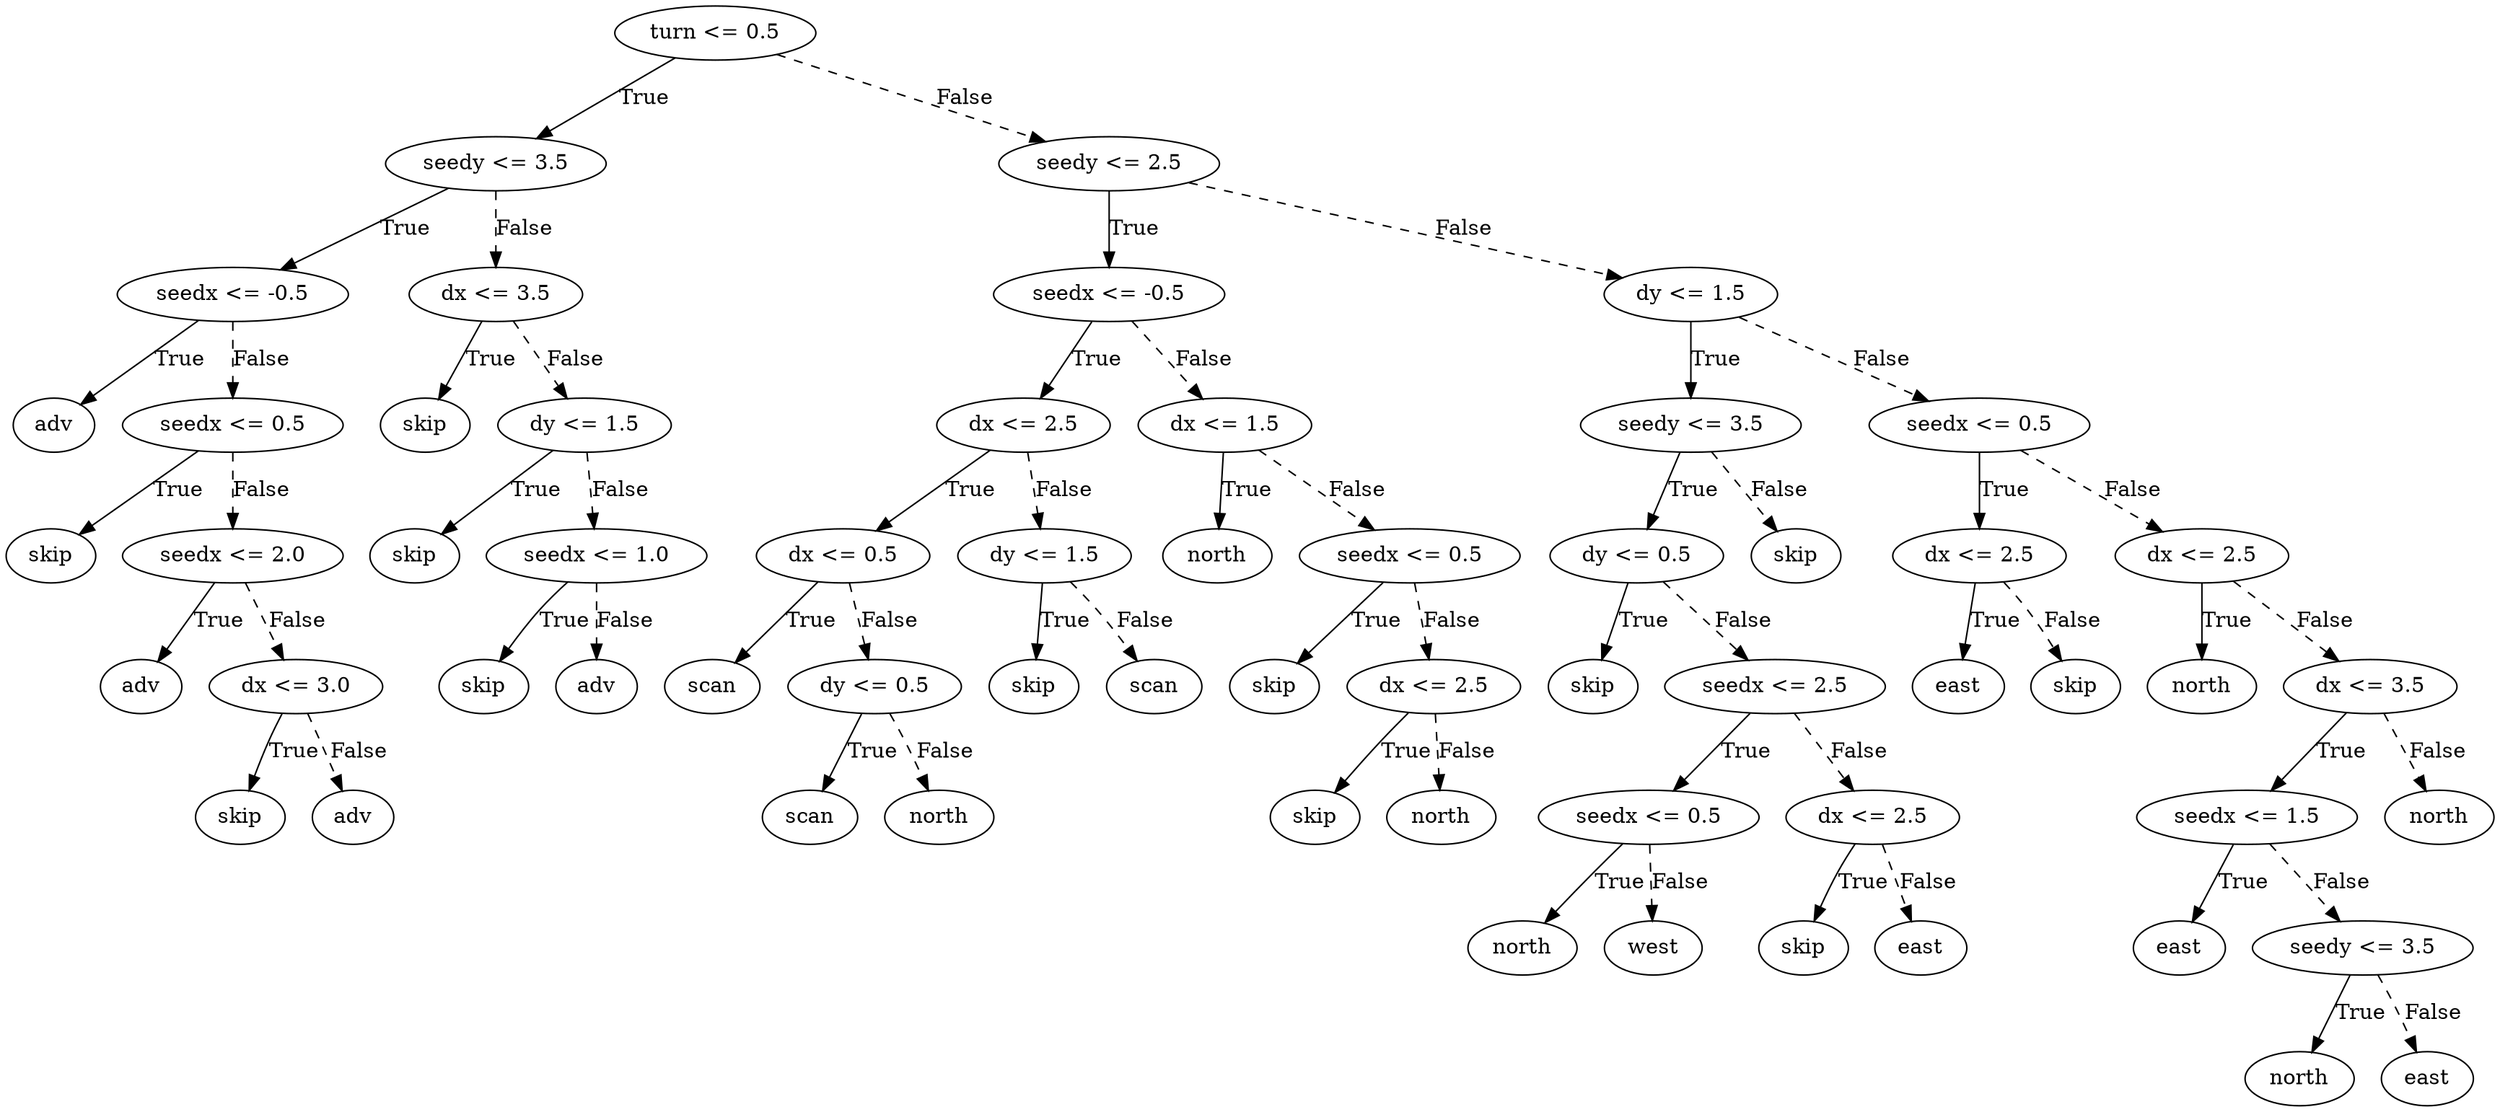 digraph {
0 [label="turn <= 0.5"];
1 [label="seedy <= 3.5"];
2 [label="seedx <= -0.5"];
3 [label="adv"];
2 -> 3 [label="True"];
4 [label="seedx <= 0.5"];
5 [label="skip"];
4 -> 5 [label="True"];
6 [label="seedx <= 2.0"];
7 [label="adv"];
6 -> 7 [label="True"];
8 [label="dx <= 3.0"];
9 [label="skip"];
8 -> 9 [label="True"];
10 [label="adv"];
8 -> 10 [style="dashed", label="False"];
6 -> 8 [style="dashed", label="False"];
4 -> 6 [style="dashed", label="False"];
2 -> 4 [style="dashed", label="False"];
1 -> 2 [label="True"];
11 [label="dx <= 3.5"];
12 [label="skip"];
11 -> 12 [label="True"];
13 [label="dy <= 1.5"];
14 [label="skip"];
13 -> 14 [label="True"];
15 [label="seedx <= 1.0"];
16 [label="skip"];
15 -> 16 [label="True"];
17 [label="adv"];
15 -> 17 [style="dashed", label="False"];
13 -> 15 [style="dashed", label="False"];
11 -> 13 [style="dashed", label="False"];
1 -> 11 [style="dashed", label="False"];
0 -> 1 [label="True"];
18 [label="seedy <= 2.5"];
19 [label="seedx <= -0.5"];
20 [label="dx <= 2.5"];
21 [label="dx <= 0.5"];
22 [label="scan"];
21 -> 22 [label="True"];
23 [label="dy <= 0.5"];
24 [label="scan"];
23 -> 24 [label="True"];
25 [label="north"];
23 -> 25 [style="dashed", label="False"];
21 -> 23 [style="dashed", label="False"];
20 -> 21 [label="True"];
26 [label="dy <= 1.5"];
27 [label="skip"];
26 -> 27 [label="True"];
28 [label="scan"];
26 -> 28 [style="dashed", label="False"];
20 -> 26 [style="dashed", label="False"];
19 -> 20 [label="True"];
29 [label="dx <= 1.5"];
30 [label="north"];
29 -> 30 [label="True"];
31 [label="seedx <= 0.5"];
32 [label="skip"];
31 -> 32 [label="True"];
33 [label="dx <= 2.5"];
34 [label="skip"];
33 -> 34 [label="True"];
35 [label="north"];
33 -> 35 [style="dashed", label="False"];
31 -> 33 [style="dashed", label="False"];
29 -> 31 [style="dashed", label="False"];
19 -> 29 [style="dashed", label="False"];
18 -> 19 [label="True"];
36 [label="dy <= 1.5"];
37 [label="seedy <= 3.5"];
38 [label="dy <= 0.5"];
39 [label="skip"];
38 -> 39 [label="True"];
40 [label="seedx <= 2.5"];
41 [label="seedx <= 0.5"];
42 [label="north"];
41 -> 42 [label="True"];
43 [label="west"];
41 -> 43 [style="dashed", label="False"];
40 -> 41 [label="True"];
44 [label="dx <= 2.5"];
45 [label="skip"];
44 -> 45 [label="True"];
46 [label="east"];
44 -> 46 [style="dashed", label="False"];
40 -> 44 [style="dashed", label="False"];
38 -> 40 [style="dashed", label="False"];
37 -> 38 [label="True"];
47 [label="skip"];
37 -> 47 [style="dashed", label="False"];
36 -> 37 [label="True"];
48 [label="seedx <= 0.5"];
49 [label="dx <= 2.5"];
50 [label="east"];
49 -> 50 [label="True"];
51 [label="skip"];
49 -> 51 [style="dashed", label="False"];
48 -> 49 [label="True"];
52 [label="dx <= 2.5"];
53 [label="north"];
52 -> 53 [label="True"];
54 [label="dx <= 3.5"];
55 [label="seedx <= 1.5"];
56 [label="east"];
55 -> 56 [label="True"];
57 [label="seedy <= 3.5"];
58 [label="north"];
57 -> 58 [label="True"];
59 [label="east"];
57 -> 59 [style="dashed", label="False"];
55 -> 57 [style="dashed", label="False"];
54 -> 55 [label="True"];
60 [label="north"];
54 -> 60 [style="dashed", label="False"];
52 -> 54 [style="dashed", label="False"];
48 -> 52 [style="dashed", label="False"];
36 -> 48 [style="dashed", label="False"];
18 -> 36 [style="dashed", label="False"];
0 -> 18 [style="dashed", label="False"];

}